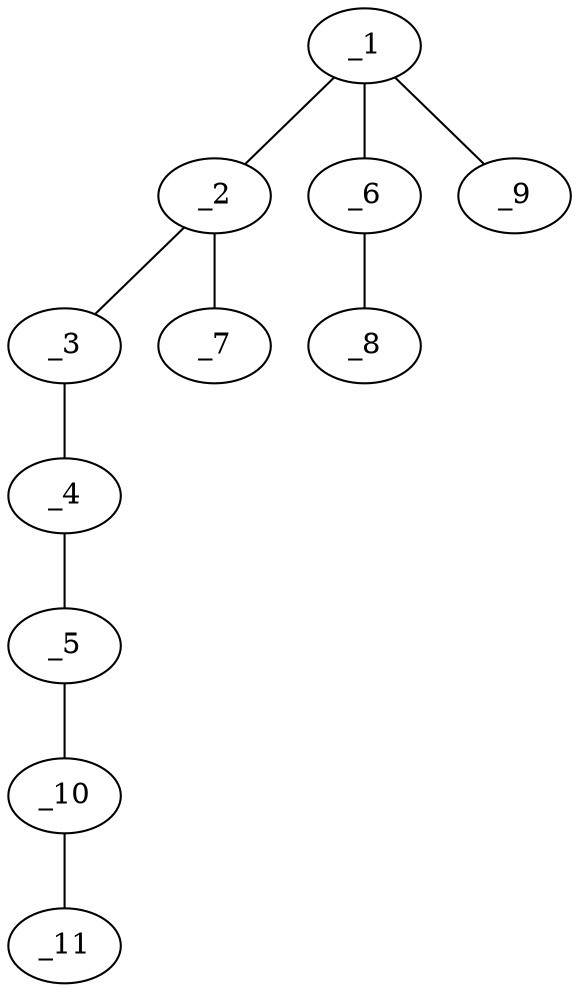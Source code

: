 graph molid679275 {
	_1	 [charge=0,
		chem=1,
		symbol="C  ",
		x="7.1962",
		y="0.25"];
	_2	 [charge=0,
		chem=1,
		symbol="C  ",
		x="6.3301",
		y="-0.25"];
	_1 -- _2	 [valence=1];
	_6	 [charge=1,
		chem=4,
		symbol="N  ",
		x="8.0622",
		y="-0.25"];
	_1 -- _6	 [valence=2];
	_9	 [charge=0,
		chem=1,
		symbol="C  ",
		x="7.1962",
		y="1.25"];
	_1 -- _9	 [valence=1];
	_3	 [charge=0,
		chem=2,
		symbol="O  ",
		x="5.4641",
		y="0.25"];
	_2 -- _3	 [valence=1];
	_7	 [charge=0,
		chem=2,
		symbol="O  ",
		x="6.3301",
		y="-1.25"];
	_2 -- _7	 [valence=2];
	_4	 [charge=0,
		chem=1,
		symbol="C  ",
		x="4.5981",
		y="-0.25"];
	_3 -- _4	 [valence=1];
	_5	 [charge=0,
		chem=1,
		symbol="C  ",
		x="3.7321",
		y="0.25"];
	_4 -- _5	 [valence=1];
	_10	 [charge=0,
		chem=2,
		symbol="O  ",
		x="2.866",
		y="-0.25"];
	_5 -- _10	 [valence=1];
	_8	 [charge="-1",
		chem=4,
		symbol="N  ",
		x="8.9282",
		y="-0.75"];
	_6 -- _8	 [valence=2];
	_11	 [charge=0,
		chem=1,
		symbol="C  ",
		x=2,
		y="0.25"];
	_10 -- _11	 [valence=1];
}
